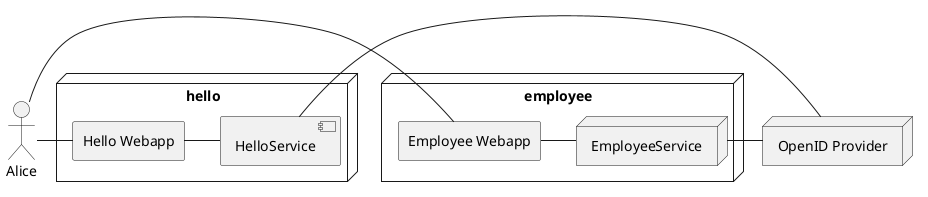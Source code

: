 @startuml

skinparam Shadowing false

actor Alice as alice

node hello {
    agent "Hello Webapp" as helloapp
    component HelloService as helloservice
}

node employee {
    agent "Employee Webapp" as employeeapp
    node EmployeeService as employeeservice
}

node "OpenID Provider" as oidp

alice - helloapp
alice - employeeapp
helloapp - helloservice
employeeapp - employeeservice
helloservice - oidp
employeeservice - oidp
@enduml